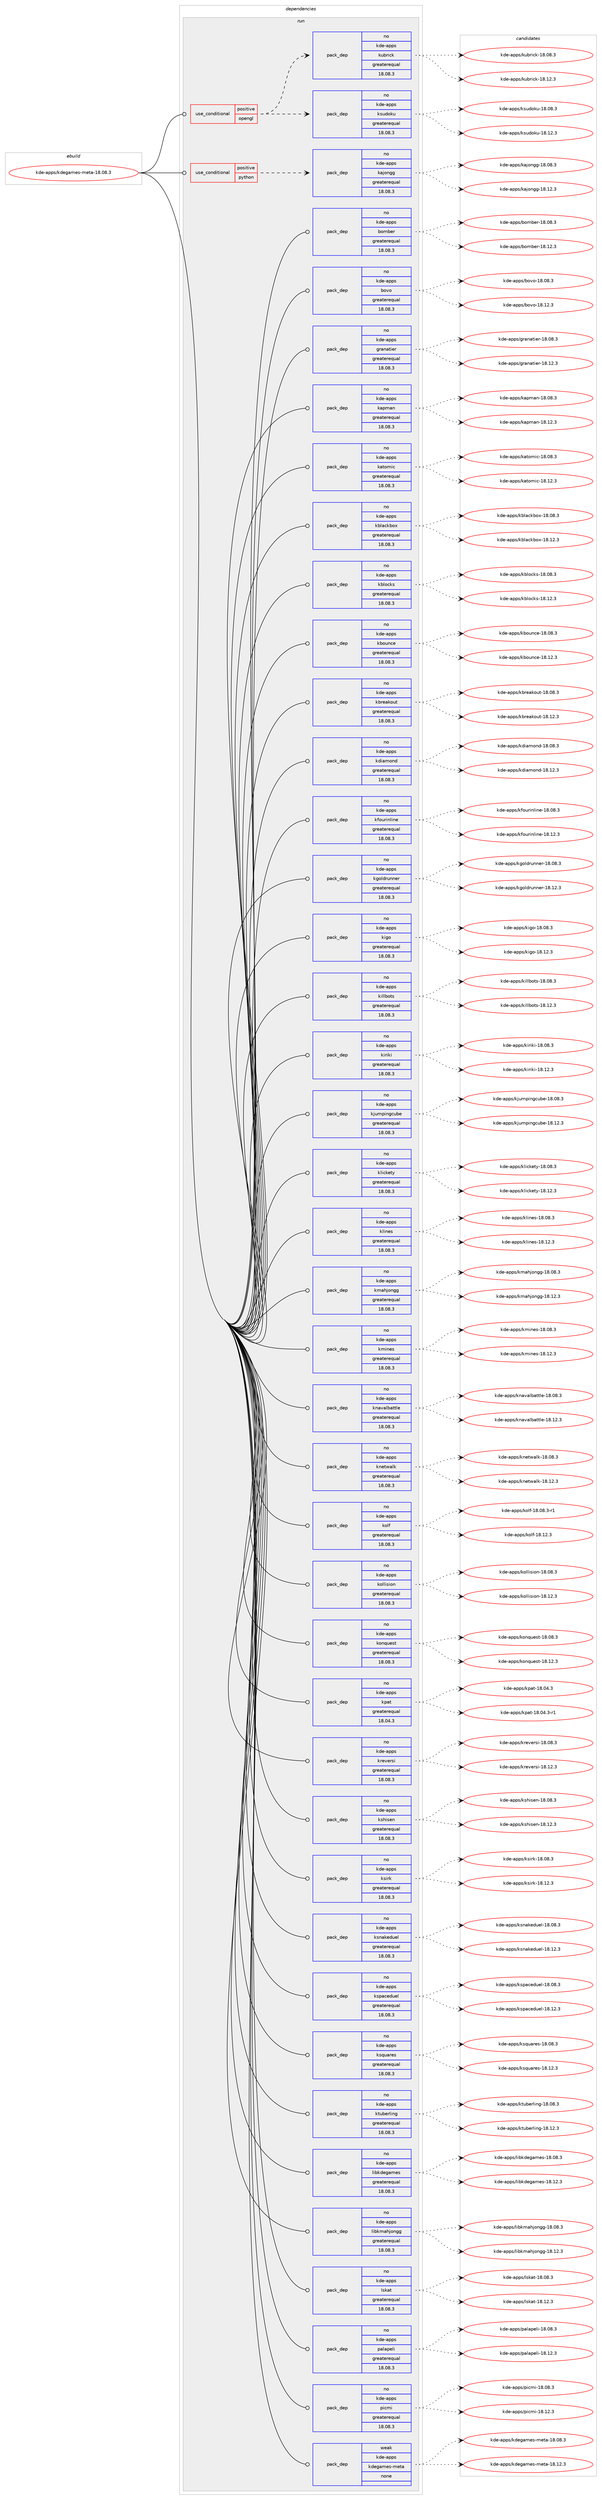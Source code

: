 digraph prolog {

# *************
# Graph options
# *************

newrank=true;
concentrate=true;
compound=true;
graph [rankdir=LR,fontname=Helvetica,fontsize=10,ranksep=1.5];#, ranksep=2.5, nodesep=0.2];
edge  [arrowhead=vee];
node  [fontname=Helvetica,fontsize=10];

# **********
# The ebuild
# **********

subgraph cluster_leftcol {
color=gray;
rank=same;
label=<<i>ebuild</i>>;
id [label="kde-apps/kdegames-meta-18.08.3", color=red, width=4, href="../kde-apps/kdegames-meta-18.08.3.svg"];
}

# ****************
# The dependencies
# ****************

subgraph cluster_midcol {
color=gray;
label=<<i>dependencies</i>>;
subgraph cluster_compile {
fillcolor="#eeeeee";
style=filled;
label=<<i>compile</i>>;
}
subgraph cluster_compileandrun {
fillcolor="#eeeeee";
style=filled;
label=<<i>compile and run</i>>;
}
subgraph cluster_run {
fillcolor="#eeeeee";
style=filled;
label=<<i>run</i>>;
subgraph cond428767 {
dependency1574716 [label=<<TABLE BORDER="0" CELLBORDER="1" CELLSPACING="0" CELLPADDING="4"><TR><TD ROWSPAN="3" CELLPADDING="10">use_conditional</TD></TR><TR><TD>positive</TD></TR><TR><TD>opengl</TD></TR></TABLE>>, shape=none, color=red];
subgraph pack1121512 {
dependency1574717 [label=<<TABLE BORDER="0" CELLBORDER="1" CELLSPACING="0" CELLPADDING="4" WIDTH="220"><TR><TD ROWSPAN="6" CELLPADDING="30">pack_dep</TD></TR><TR><TD WIDTH="110">no</TD></TR><TR><TD>kde-apps</TD></TR><TR><TD>ksudoku</TD></TR><TR><TD>greaterequal</TD></TR><TR><TD>18.08.3</TD></TR></TABLE>>, shape=none, color=blue];
}
dependency1574716:e -> dependency1574717:w [weight=20,style="dashed",arrowhead="vee"];
subgraph pack1121513 {
dependency1574718 [label=<<TABLE BORDER="0" CELLBORDER="1" CELLSPACING="0" CELLPADDING="4" WIDTH="220"><TR><TD ROWSPAN="6" CELLPADDING="30">pack_dep</TD></TR><TR><TD WIDTH="110">no</TD></TR><TR><TD>kde-apps</TD></TR><TR><TD>kubrick</TD></TR><TR><TD>greaterequal</TD></TR><TR><TD>18.08.3</TD></TR></TABLE>>, shape=none, color=blue];
}
dependency1574716:e -> dependency1574718:w [weight=20,style="dashed",arrowhead="vee"];
}
id:e -> dependency1574716:w [weight=20,style="solid",arrowhead="odot"];
subgraph cond428768 {
dependency1574719 [label=<<TABLE BORDER="0" CELLBORDER="1" CELLSPACING="0" CELLPADDING="4"><TR><TD ROWSPAN="3" CELLPADDING="10">use_conditional</TD></TR><TR><TD>positive</TD></TR><TR><TD>python</TD></TR></TABLE>>, shape=none, color=red];
subgraph pack1121514 {
dependency1574720 [label=<<TABLE BORDER="0" CELLBORDER="1" CELLSPACING="0" CELLPADDING="4" WIDTH="220"><TR><TD ROWSPAN="6" CELLPADDING="30">pack_dep</TD></TR><TR><TD WIDTH="110">no</TD></TR><TR><TD>kde-apps</TD></TR><TR><TD>kajongg</TD></TR><TR><TD>greaterequal</TD></TR><TR><TD>18.08.3</TD></TR></TABLE>>, shape=none, color=blue];
}
dependency1574719:e -> dependency1574720:w [weight=20,style="dashed",arrowhead="vee"];
}
id:e -> dependency1574719:w [weight=20,style="solid",arrowhead="odot"];
subgraph pack1121515 {
dependency1574721 [label=<<TABLE BORDER="0" CELLBORDER="1" CELLSPACING="0" CELLPADDING="4" WIDTH="220"><TR><TD ROWSPAN="6" CELLPADDING="30">pack_dep</TD></TR><TR><TD WIDTH="110">no</TD></TR><TR><TD>kde-apps</TD></TR><TR><TD>bomber</TD></TR><TR><TD>greaterequal</TD></TR><TR><TD>18.08.3</TD></TR></TABLE>>, shape=none, color=blue];
}
id:e -> dependency1574721:w [weight=20,style="solid",arrowhead="odot"];
subgraph pack1121516 {
dependency1574722 [label=<<TABLE BORDER="0" CELLBORDER="1" CELLSPACING="0" CELLPADDING="4" WIDTH="220"><TR><TD ROWSPAN="6" CELLPADDING="30">pack_dep</TD></TR><TR><TD WIDTH="110">no</TD></TR><TR><TD>kde-apps</TD></TR><TR><TD>bovo</TD></TR><TR><TD>greaterequal</TD></TR><TR><TD>18.08.3</TD></TR></TABLE>>, shape=none, color=blue];
}
id:e -> dependency1574722:w [weight=20,style="solid",arrowhead="odot"];
subgraph pack1121517 {
dependency1574723 [label=<<TABLE BORDER="0" CELLBORDER="1" CELLSPACING="0" CELLPADDING="4" WIDTH="220"><TR><TD ROWSPAN="6" CELLPADDING="30">pack_dep</TD></TR><TR><TD WIDTH="110">no</TD></TR><TR><TD>kde-apps</TD></TR><TR><TD>granatier</TD></TR><TR><TD>greaterequal</TD></TR><TR><TD>18.08.3</TD></TR></TABLE>>, shape=none, color=blue];
}
id:e -> dependency1574723:w [weight=20,style="solid",arrowhead="odot"];
subgraph pack1121518 {
dependency1574724 [label=<<TABLE BORDER="0" CELLBORDER="1" CELLSPACING="0" CELLPADDING="4" WIDTH="220"><TR><TD ROWSPAN="6" CELLPADDING="30">pack_dep</TD></TR><TR><TD WIDTH="110">no</TD></TR><TR><TD>kde-apps</TD></TR><TR><TD>kapman</TD></TR><TR><TD>greaterequal</TD></TR><TR><TD>18.08.3</TD></TR></TABLE>>, shape=none, color=blue];
}
id:e -> dependency1574724:w [weight=20,style="solid",arrowhead="odot"];
subgraph pack1121519 {
dependency1574725 [label=<<TABLE BORDER="0" CELLBORDER="1" CELLSPACING="0" CELLPADDING="4" WIDTH="220"><TR><TD ROWSPAN="6" CELLPADDING="30">pack_dep</TD></TR><TR><TD WIDTH="110">no</TD></TR><TR><TD>kde-apps</TD></TR><TR><TD>katomic</TD></TR><TR><TD>greaterequal</TD></TR><TR><TD>18.08.3</TD></TR></TABLE>>, shape=none, color=blue];
}
id:e -> dependency1574725:w [weight=20,style="solid",arrowhead="odot"];
subgraph pack1121520 {
dependency1574726 [label=<<TABLE BORDER="0" CELLBORDER="1" CELLSPACING="0" CELLPADDING="4" WIDTH="220"><TR><TD ROWSPAN="6" CELLPADDING="30">pack_dep</TD></TR><TR><TD WIDTH="110">no</TD></TR><TR><TD>kde-apps</TD></TR><TR><TD>kblackbox</TD></TR><TR><TD>greaterequal</TD></TR><TR><TD>18.08.3</TD></TR></TABLE>>, shape=none, color=blue];
}
id:e -> dependency1574726:w [weight=20,style="solid",arrowhead="odot"];
subgraph pack1121521 {
dependency1574727 [label=<<TABLE BORDER="0" CELLBORDER="1" CELLSPACING="0" CELLPADDING="4" WIDTH="220"><TR><TD ROWSPAN="6" CELLPADDING="30">pack_dep</TD></TR><TR><TD WIDTH="110">no</TD></TR><TR><TD>kde-apps</TD></TR><TR><TD>kblocks</TD></TR><TR><TD>greaterequal</TD></TR><TR><TD>18.08.3</TD></TR></TABLE>>, shape=none, color=blue];
}
id:e -> dependency1574727:w [weight=20,style="solid",arrowhead="odot"];
subgraph pack1121522 {
dependency1574728 [label=<<TABLE BORDER="0" CELLBORDER="1" CELLSPACING="0" CELLPADDING="4" WIDTH="220"><TR><TD ROWSPAN="6" CELLPADDING="30">pack_dep</TD></TR><TR><TD WIDTH="110">no</TD></TR><TR><TD>kde-apps</TD></TR><TR><TD>kbounce</TD></TR><TR><TD>greaterequal</TD></TR><TR><TD>18.08.3</TD></TR></TABLE>>, shape=none, color=blue];
}
id:e -> dependency1574728:w [weight=20,style="solid",arrowhead="odot"];
subgraph pack1121523 {
dependency1574729 [label=<<TABLE BORDER="0" CELLBORDER="1" CELLSPACING="0" CELLPADDING="4" WIDTH="220"><TR><TD ROWSPAN="6" CELLPADDING="30">pack_dep</TD></TR><TR><TD WIDTH="110">no</TD></TR><TR><TD>kde-apps</TD></TR><TR><TD>kbreakout</TD></TR><TR><TD>greaterequal</TD></TR><TR><TD>18.08.3</TD></TR></TABLE>>, shape=none, color=blue];
}
id:e -> dependency1574729:w [weight=20,style="solid",arrowhead="odot"];
subgraph pack1121524 {
dependency1574730 [label=<<TABLE BORDER="0" CELLBORDER="1" CELLSPACING="0" CELLPADDING="4" WIDTH="220"><TR><TD ROWSPAN="6" CELLPADDING="30">pack_dep</TD></TR><TR><TD WIDTH="110">no</TD></TR><TR><TD>kde-apps</TD></TR><TR><TD>kdiamond</TD></TR><TR><TD>greaterequal</TD></TR><TR><TD>18.08.3</TD></TR></TABLE>>, shape=none, color=blue];
}
id:e -> dependency1574730:w [weight=20,style="solid",arrowhead="odot"];
subgraph pack1121525 {
dependency1574731 [label=<<TABLE BORDER="0" CELLBORDER="1" CELLSPACING="0" CELLPADDING="4" WIDTH="220"><TR><TD ROWSPAN="6" CELLPADDING="30">pack_dep</TD></TR><TR><TD WIDTH="110">no</TD></TR><TR><TD>kde-apps</TD></TR><TR><TD>kfourinline</TD></TR><TR><TD>greaterequal</TD></TR><TR><TD>18.08.3</TD></TR></TABLE>>, shape=none, color=blue];
}
id:e -> dependency1574731:w [weight=20,style="solid",arrowhead="odot"];
subgraph pack1121526 {
dependency1574732 [label=<<TABLE BORDER="0" CELLBORDER="1" CELLSPACING="0" CELLPADDING="4" WIDTH="220"><TR><TD ROWSPAN="6" CELLPADDING="30">pack_dep</TD></TR><TR><TD WIDTH="110">no</TD></TR><TR><TD>kde-apps</TD></TR><TR><TD>kgoldrunner</TD></TR><TR><TD>greaterequal</TD></TR><TR><TD>18.08.3</TD></TR></TABLE>>, shape=none, color=blue];
}
id:e -> dependency1574732:w [weight=20,style="solid",arrowhead="odot"];
subgraph pack1121527 {
dependency1574733 [label=<<TABLE BORDER="0" CELLBORDER="1" CELLSPACING="0" CELLPADDING="4" WIDTH="220"><TR><TD ROWSPAN="6" CELLPADDING="30">pack_dep</TD></TR><TR><TD WIDTH="110">no</TD></TR><TR><TD>kde-apps</TD></TR><TR><TD>kigo</TD></TR><TR><TD>greaterequal</TD></TR><TR><TD>18.08.3</TD></TR></TABLE>>, shape=none, color=blue];
}
id:e -> dependency1574733:w [weight=20,style="solid",arrowhead="odot"];
subgraph pack1121528 {
dependency1574734 [label=<<TABLE BORDER="0" CELLBORDER="1" CELLSPACING="0" CELLPADDING="4" WIDTH="220"><TR><TD ROWSPAN="6" CELLPADDING="30">pack_dep</TD></TR><TR><TD WIDTH="110">no</TD></TR><TR><TD>kde-apps</TD></TR><TR><TD>killbots</TD></TR><TR><TD>greaterequal</TD></TR><TR><TD>18.08.3</TD></TR></TABLE>>, shape=none, color=blue];
}
id:e -> dependency1574734:w [weight=20,style="solid",arrowhead="odot"];
subgraph pack1121529 {
dependency1574735 [label=<<TABLE BORDER="0" CELLBORDER="1" CELLSPACING="0" CELLPADDING="4" WIDTH="220"><TR><TD ROWSPAN="6" CELLPADDING="30">pack_dep</TD></TR><TR><TD WIDTH="110">no</TD></TR><TR><TD>kde-apps</TD></TR><TR><TD>kiriki</TD></TR><TR><TD>greaterequal</TD></TR><TR><TD>18.08.3</TD></TR></TABLE>>, shape=none, color=blue];
}
id:e -> dependency1574735:w [weight=20,style="solid",arrowhead="odot"];
subgraph pack1121530 {
dependency1574736 [label=<<TABLE BORDER="0" CELLBORDER="1" CELLSPACING="0" CELLPADDING="4" WIDTH="220"><TR><TD ROWSPAN="6" CELLPADDING="30">pack_dep</TD></TR><TR><TD WIDTH="110">no</TD></TR><TR><TD>kde-apps</TD></TR><TR><TD>kjumpingcube</TD></TR><TR><TD>greaterequal</TD></TR><TR><TD>18.08.3</TD></TR></TABLE>>, shape=none, color=blue];
}
id:e -> dependency1574736:w [weight=20,style="solid",arrowhead="odot"];
subgraph pack1121531 {
dependency1574737 [label=<<TABLE BORDER="0" CELLBORDER="1" CELLSPACING="0" CELLPADDING="4" WIDTH="220"><TR><TD ROWSPAN="6" CELLPADDING="30">pack_dep</TD></TR><TR><TD WIDTH="110">no</TD></TR><TR><TD>kde-apps</TD></TR><TR><TD>klickety</TD></TR><TR><TD>greaterequal</TD></TR><TR><TD>18.08.3</TD></TR></TABLE>>, shape=none, color=blue];
}
id:e -> dependency1574737:w [weight=20,style="solid",arrowhead="odot"];
subgraph pack1121532 {
dependency1574738 [label=<<TABLE BORDER="0" CELLBORDER="1" CELLSPACING="0" CELLPADDING="4" WIDTH="220"><TR><TD ROWSPAN="6" CELLPADDING="30">pack_dep</TD></TR><TR><TD WIDTH="110">no</TD></TR><TR><TD>kde-apps</TD></TR><TR><TD>klines</TD></TR><TR><TD>greaterequal</TD></TR><TR><TD>18.08.3</TD></TR></TABLE>>, shape=none, color=blue];
}
id:e -> dependency1574738:w [weight=20,style="solid",arrowhead="odot"];
subgraph pack1121533 {
dependency1574739 [label=<<TABLE BORDER="0" CELLBORDER="1" CELLSPACING="0" CELLPADDING="4" WIDTH="220"><TR><TD ROWSPAN="6" CELLPADDING="30">pack_dep</TD></TR><TR><TD WIDTH="110">no</TD></TR><TR><TD>kde-apps</TD></TR><TR><TD>kmahjongg</TD></TR><TR><TD>greaterequal</TD></TR><TR><TD>18.08.3</TD></TR></TABLE>>, shape=none, color=blue];
}
id:e -> dependency1574739:w [weight=20,style="solid",arrowhead="odot"];
subgraph pack1121534 {
dependency1574740 [label=<<TABLE BORDER="0" CELLBORDER="1" CELLSPACING="0" CELLPADDING="4" WIDTH="220"><TR><TD ROWSPAN="6" CELLPADDING="30">pack_dep</TD></TR><TR><TD WIDTH="110">no</TD></TR><TR><TD>kde-apps</TD></TR><TR><TD>kmines</TD></TR><TR><TD>greaterequal</TD></TR><TR><TD>18.08.3</TD></TR></TABLE>>, shape=none, color=blue];
}
id:e -> dependency1574740:w [weight=20,style="solid",arrowhead="odot"];
subgraph pack1121535 {
dependency1574741 [label=<<TABLE BORDER="0" CELLBORDER="1" CELLSPACING="0" CELLPADDING="4" WIDTH="220"><TR><TD ROWSPAN="6" CELLPADDING="30">pack_dep</TD></TR><TR><TD WIDTH="110">no</TD></TR><TR><TD>kde-apps</TD></TR><TR><TD>knavalbattle</TD></TR><TR><TD>greaterequal</TD></TR><TR><TD>18.08.3</TD></TR></TABLE>>, shape=none, color=blue];
}
id:e -> dependency1574741:w [weight=20,style="solid",arrowhead="odot"];
subgraph pack1121536 {
dependency1574742 [label=<<TABLE BORDER="0" CELLBORDER="1" CELLSPACING="0" CELLPADDING="4" WIDTH="220"><TR><TD ROWSPAN="6" CELLPADDING="30">pack_dep</TD></TR><TR><TD WIDTH="110">no</TD></TR><TR><TD>kde-apps</TD></TR><TR><TD>knetwalk</TD></TR><TR><TD>greaterequal</TD></TR><TR><TD>18.08.3</TD></TR></TABLE>>, shape=none, color=blue];
}
id:e -> dependency1574742:w [weight=20,style="solid",arrowhead="odot"];
subgraph pack1121537 {
dependency1574743 [label=<<TABLE BORDER="0" CELLBORDER="1" CELLSPACING="0" CELLPADDING="4" WIDTH="220"><TR><TD ROWSPAN="6" CELLPADDING="30">pack_dep</TD></TR><TR><TD WIDTH="110">no</TD></TR><TR><TD>kde-apps</TD></TR><TR><TD>kolf</TD></TR><TR><TD>greaterequal</TD></TR><TR><TD>18.08.3</TD></TR></TABLE>>, shape=none, color=blue];
}
id:e -> dependency1574743:w [weight=20,style="solid",arrowhead="odot"];
subgraph pack1121538 {
dependency1574744 [label=<<TABLE BORDER="0" CELLBORDER="1" CELLSPACING="0" CELLPADDING="4" WIDTH="220"><TR><TD ROWSPAN="6" CELLPADDING="30">pack_dep</TD></TR><TR><TD WIDTH="110">no</TD></TR><TR><TD>kde-apps</TD></TR><TR><TD>kollision</TD></TR><TR><TD>greaterequal</TD></TR><TR><TD>18.08.3</TD></TR></TABLE>>, shape=none, color=blue];
}
id:e -> dependency1574744:w [weight=20,style="solid",arrowhead="odot"];
subgraph pack1121539 {
dependency1574745 [label=<<TABLE BORDER="0" CELLBORDER="1" CELLSPACING="0" CELLPADDING="4" WIDTH="220"><TR><TD ROWSPAN="6" CELLPADDING="30">pack_dep</TD></TR><TR><TD WIDTH="110">no</TD></TR><TR><TD>kde-apps</TD></TR><TR><TD>konquest</TD></TR><TR><TD>greaterequal</TD></TR><TR><TD>18.08.3</TD></TR></TABLE>>, shape=none, color=blue];
}
id:e -> dependency1574745:w [weight=20,style="solid",arrowhead="odot"];
subgraph pack1121540 {
dependency1574746 [label=<<TABLE BORDER="0" CELLBORDER="1" CELLSPACING="0" CELLPADDING="4" WIDTH="220"><TR><TD ROWSPAN="6" CELLPADDING="30">pack_dep</TD></TR><TR><TD WIDTH="110">no</TD></TR><TR><TD>kde-apps</TD></TR><TR><TD>kpat</TD></TR><TR><TD>greaterequal</TD></TR><TR><TD>18.04.3</TD></TR></TABLE>>, shape=none, color=blue];
}
id:e -> dependency1574746:w [weight=20,style="solid",arrowhead="odot"];
subgraph pack1121541 {
dependency1574747 [label=<<TABLE BORDER="0" CELLBORDER="1" CELLSPACING="0" CELLPADDING="4" WIDTH="220"><TR><TD ROWSPAN="6" CELLPADDING="30">pack_dep</TD></TR><TR><TD WIDTH="110">no</TD></TR><TR><TD>kde-apps</TD></TR><TR><TD>kreversi</TD></TR><TR><TD>greaterequal</TD></TR><TR><TD>18.08.3</TD></TR></TABLE>>, shape=none, color=blue];
}
id:e -> dependency1574747:w [weight=20,style="solid",arrowhead="odot"];
subgraph pack1121542 {
dependency1574748 [label=<<TABLE BORDER="0" CELLBORDER="1" CELLSPACING="0" CELLPADDING="4" WIDTH="220"><TR><TD ROWSPAN="6" CELLPADDING="30">pack_dep</TD></TR><TR><TD WIDTH="110">no</TD></TR><TR><TD>kde-apps</TD></TR><TR><TD>kshisen</TD></TR><TR><TD>greaterequal</TD></TR><TR><TD>18.08.3</TD></TR></TABLE>>, shape=none, color=blue];
}
id:e -> dependency1574748:w [weight=20,style="solid",arrowhead="odot"];
subgraph pack1121543 {
dependency1574749 [label=<<TABLE BORDER="0" CELLBORDER="1" CELLSPACING="0" CELLPADDING="4" WIDTH="220"><TR><TD ROWSPAN="6" CELLPADDING="30">pack_dep</TD></TR><TR><TD WIDTH="110">no</TD></TR><TR><TD>kde-apps</TD></TR><TR><TD>ksirk</TD></TR><TR><TD>greaterequal</TD></TR><TR><TD>18.08.3</TD></TR></TABLE>>, shape=none, color=blue];
}
id:e -> dependency1574749:w [weight=20,style="solid",arrowhead="odot"];
subgraph pack1121544 {
dependency1574750 [label=<<TABLE BORDER="0" CELLBORDER="1" CELLSPACING="0" CELLPADDING="4" WIDTH="220"><TR><TD ROWSPAN="6" CELLPADDING="30">pack_dep</TD></TR><TR><TD WIDTH="110">no</TD></TR><TR><TD>kde-apps</TD></TR><TR><TD>ksnakeduel</TD></TR><TR><TD>greaterequal</TD></TR><TR><TD>18.08.3</TD></TR></TABLE>>, shape=none, color=blue];
}
id:e -> dependency1574750:w [weight=20,style="solid",arrowhead="odot"];
subgraph pack1121545 {
dependency1574751 [label=<<TABLE BORDER="0" CELLBORDER="1" CELLSPACING="0" CELLPADDING="4" WIDTH="220"><TR><TD ROWSPAN="6" CELLPADDING="30">pack_dep</TD></TR><TR><TD WIDTH="110">no</TD></TR><TR><TD>kde-apps</TD></TR><TR><TD>kspaceduel</TD></TR><TR><TD>greaterequal</TD></TR><TR><TD>18.08.3</TD></TR></TABLE>>, shape=none, color=blue];
}
id:e -> dependency1574751:w [weight=20,style="solid",arrowhead="odot"];
subgraph pack1121546 {
dependency1574752 [label=<<TABLE BORDER="0" CELLBORDER="1" CELLSPACING="0" CELLPADDING="4" WIDTH="220"><TR><TD ROWSPAN="6" CELLPADDING="30">pack_dep</TD></TR><TR><TD WIDTH="110">no</TD></TR><TR><TD>kde-apps</TD></TR><TR><TD>ksquares</TD></TR><TR><TD>greaterequal</TD></TR><TR><TD>18.08.3</TD></TR></TABLE>>, shape=none, color=blue];
}
id:e -> dependency1574752:w [weight=20,style="solid",arrowhead="odot"];
subgraph pack1121547 {
dependency1574753 [label=<<TABLE BORDER="0" CELLBORDER="1" CELLSPACING="0" CELLPADDING="4" WIDTH="220"><TR><TD ROWSPAN="6" CELLPADDING="30">pack_dep</TD></TR><TR><TD WIDTH="110">no</TD></TR><TR><TD>kde-apps</TD></TR><TR><TD>ktuberling</TD></TR><TR><TD>greaterequal</TD></TR><TR><TD>18.08.3</TD></TR></TABLE>>, shape=none, color=blue];
}
id:e -> dependency1574753:w [weight=20,style="solid",arrowhead="odot"];
subgraph pack1121548 {
dependency1574754 [label=<<TABLE BORDER="0" CELLBORDER="1" CELLSPACING="0" CELLPADDING="4" WIDTH="220"><TR><TD ROWSPAN="6" CELLPADDING="30">pack_dep</TD></TR><TR><TD WIDTH="110">no</TD></TR><TR><TD>kde-apps</TD></TR><TR><TD>libkdegames</TD></TR><TR><TD>greaterequal</TD></TR><TR><TD>18.08.3</TD></TR></TABLE>>, shape=none, color=blue];
}
id:e -> dependency1574754:w [weight=20,style="solid",arrowhead="odot"];
subgraph pack1121549 {
dependency1574755 [label=<<TABLE BORDER="0" CELLBORDER="1" CELLSPACING="0" CELLPADDING="4" WIDTH="220"><TR><TD ROWSPAN="6" CELLPADDING="30">pack_dep</TD></TR><TR><TD WIDTH="110">no</TD></TR><TR><TD>kde-apps</TD></TR><TR><TD>libkmahjongg</TD></TR><TR><TD>greaterequal</TD></TR><TR><TD>18.08.3</TD></TR></TABLE>>, shape=none, color=blue];
}
id:e -> dependency1574755:w [weight=20,style="solid",arrowhead="odot"];
subgraph pack1121550 {
dependency1574756 [label=<<TABLE BORDER="0" CELLBORDER="1" CELLSPACING="0" CELLPADDING="4" WIDTH="220"><TR><TD ROWSPAN="6" CELLPADDING="30">pack_dep</TD></TR><TR><TD WIDTH="110">no</TD></TR><TR><TD>kde-apps</TD></TR><TR><TD>lskat</TD></TR><TR><TD>greaterequal</TD></TR><TR><TD>18.08.3</TD></TR></TABLE>>, shape=none, color=blue];
}
id:e -> dependency1574756:w [weight=20,style="solid",arrowhead="odot"];
subgraph pack1121551 {
dependency1574757 [label=<<TABLE BORDER="0" CELLBORDER="1" CELLSPACING="0" CELLPADDING="4" WIDTH="220"><TR><TD ROWSPAN="6" CELLPADDING="30">pack_dep</TD></TR><TR><TD WIDTH="110">no</TD></TR><TR><TD>kde-apps</TD></TR><TR><TD>palapeli</TD></TR><TR><TD>greaterequal</TD></TR><TR><TD>18.08.3</TD></TR></TABLE>>, shape=none, color=blue];
}
id:e -> dependency1574757:w [weight=20,style="solid",arrowhead="odot"];
subgraph pack1121552 {
dependency1574758 [label=<<TABLE BORDER="0" CELLBORDER="1" CELLSPACING="0" CELLPADDING="4" WIDTH="220"><TR><TD ROWSPAN="6" CELLPADDING="30">pack_dep</TD></TR><TR><TD WIDTH="110">no</TD></TR><TR><TD>kde-apps</TD></TR><TR><TD>picmi</TD></TR><TR><TD>greaterequal</TD></TR><TR><TD>18.08.3</TD></TR></TABLE>>, shape=none, color=blue];
}
id:e -> dependency1574758:w [weight=20,style="solid",arrowhead="odot"];
subgraph pack1121553 {
dependency1574759 [label=<<TABLE BORDER="0" CELLBORDER="1" CELLSPACING="0" CELLPADDING="4" WIDTH="220"><TR><TD ROWSPAN="6" CELLPADDING="30">pack_dep</TD></TR><TR><TD WIDTH="110">weak</TD></TR><TR><TD>kde-apps</TD></TR><TR><TD>kdegames-meta</TD></TR><TR><TD>none</TD></TR><TR><TD></TD></TR></TABLE>>, shape=none, color=blue];
}
id:e -> dependency1574759:w [weight=20,style="solid",arrowhead="odot"];
}
}

# **************
# The candidates
# **************

subgraph cluster_choices {
rank=same;
color=gray;
label=<<i>candidates</i>>;

subgraph choice1121512 {
color=black;
nodesep=1;
choice1071001014597112112115471071151171001111071174549564648564651 [label="kde-apps/ksudoku-18.08.3", color=red, width=4,href="../kde-apps/ksudoku-18.08.3.svg"];
choice1071001014597112112115471071151171001111071174549564649504651 [label="kde-apps/ksudoku-18.12.3", color=red, width=4,href="../kde-apps/ksudoku-18.12.3.svg"];
dependency1574717:e -> choice1071001014597112112115471071151171001111071174549564648564651:w [style=dotted,weight="100"];
dependency1574717:e -> choice1071001014597112112115471071151171001111071174549564649504651:w [style=dotted,weight="100"];
}
subgraph choice1121513 {
color=black;
nodesep=1;
choice10710010145971121121154710711798114105991074549564648564651 [label="kde-apps/kubrick-18.08.3", color=red, width=4,href="../kde-apps/kubrick-18.08.3.svg"];
choice10710010145971121121154710711798114105991074549564649504651 [label="kde-apps/kubrick-18.12.3", color=red, width=4,href="../kde-apps/kubrick-18.12.3.svg"];
dependency1574718:e -> choice10710010145971121121154710711798114105991074549564648564651:w [style=dotted,weight="100"];
dependency1574718:e -> choice10710010145971121121154710711798114105991074549564649504651:w [style=dotted,weight="100"];
}
subgraph choice1121514 {
color=black;
nodesep=1;
choice107100101459711211211547107971061111101031034549564648564651 [label="kde-apps/kajongg-18.08.3", color=red, width=4,href="../kde-apps/kajongg-18.08.3.svg"];
choice107100101459711211211547107971061111101031034549564649504651 [label="kde-apps/kajongg-18.12.3", color=red, width=4,href="../kde-apps/kajongg-18.12.3.svg"];
dependency1574720:e -> choice107100101459711211211547107971061111101031034549564648564651:w [style=dotted,weight="100"];
dependency1574720:e -> choice107100101459711211211547107971061111101031034549564649504651:w [style=dotted,weight="100"];
}
subgraph choice1121515 {
color=black;
nodesep=1;
choice10710010145971121121154798111109981011144549564648564651 [label="kde-apps/bomber-18.08.3", color=red, width=4,href="../kde-apps/bomber-18.08.3.svg"];
choice10710010145971121121154798111109981011144549564649504651 [label="kde-apps/bomber-18.12.3", color=red, width=4,href="../kde-apps/bomber-18.12.3.svg"];
dependency1574721:e -> choice10710010145971121121154798111109981011144549564648564651:w [style=dotted,weight="100"];
dependency1574721:e -> choice10710010145971121121154798111109981011144549564649504651:w [style=dotted,weight="100"];
}
subgraph choice1121516 {
color=black;
nodesep=1;
choice107100101459711211211547981111181114549564648564651 [label="kde-apps/bovo-18.08.3", color=red, width=4,href="../kde-apps/bovo-18.08.3.svg"];
choice107100101459711211211547981111181114549564649504651 [label="kde-apps/bovo-18.12.3", color=red, width=4,href="../kde-apps/bovo-18.12.3.svg"];
dependency1574722:e -> choice107100101459711211211547981111181114549564648564651:w [style=dotted,weight="100"];
dependency1574722:e -> choice107100101459711211211547981111181114549564649504651:w [style=dotted,weight="100"];
}
subgraph choice1121517 {
color=black;
nodesep=1;
choice10710010145971121121154710311497110971161051011144549564648564651 [label="kde-apps/granatier-18.08.3", color=red, width=4,href="../kde-apps/granatier-18.08.3.svg"];
choice10710010145971121121154710311497110971161051011144549564649504651 [label="kde-apps/granatier-18.12.3", color=red, width=4,href="../kde-apps/granatier-18.12.3.svg"];
dependency1574723:e -> choice10710010145971121121154710311497110971161051011144549564648564651:w [style=dotted,weight="100"];
dependency1574723:e -> choice10710010145971121121154710311497110971161051011144549564649504651:w [style=dotted,weight="100"];
}
subgraph choice1121518 {
color=black;
nodesep=1;
choice10710010145971121121154710797112109971104549564648564651 [label="kde-apps/kapman-18.08.3", color=red, width=4,href="../kde-apps/kapman-18.08.3.svg"];
choice10710010145971121121154710797112109971104549564649504651 [label="kde-apps/kapman-18.12.3", color=red, width=4,href="../kde-apps/kapman-18.12.3.svg"];
dependency1574724:e -> choice10710010145971121121154710797112109971104549564648564651:w [style=dotted,weight="100"];
dependency1574724:e -> choice10710010145971121121154710797112109971104549564649504651:w [style=dotted,weight="100"];
}
subgraph choice1121519 {
color=black;
nodesep=1;
choice10710010145971121121154710797116111109105994549564648564651 [label="kde-apps/katomic-18.08.3", color=red, width=4,href="../kde-apps/katomic-18.08.3.svg"];
choice10710010145971121121154710797116111109105994549564649504651 [label="kde-apps/katomic-18.12.3", color=red, width=4,href="../kde-apps/katomic-18.12.3.svg"];
dependency1574725:e -> choice10710010145971121121154710797116111109105994549564648564651:w [style=dotted,weight="100"];
dependency1574725:e -> choice10710010145971121121154710797116111109105994549564649504651:w [style=dotted,weight="100"];
}
subgraph choice1121520 {
color=black;
nodesep=1;
choice107100101459711211211547107981089799107981111204549564648564651 [label="kde-apps/kblackbox-18.08.3", color=red, width=4,href="../kde-apps/kblackbox-18.08.3.svg"];
choice107100101459711211211547107981089799107981111204549564649504651 [label="kde-apps/kblackbox-18.12.3", color=red, width=4,href="../kde-apps/kblackbox-18.12.3.svg"];
dependency1574726:e -> choice107100101459711211211547107981089799107981111204549564648564651:w [style=dotted,weight="100"];
dependency1574726:e -> choice107100101459711211211547107981089799107981111204549564649504651:w [style=dotted,weight="100"];
}
subgraph choice1121521 {
color=black;
nodesep=1;
choice10710010145971121121154710798108111991071154549564648564651 [label="kde-apps/kblocks-18.08.3", color=red, width=4,href="../kde-apps/kblocks-18.08.3.svg"];
choice10710010145971121121154710798108111991071154549564649504651 [label="kde-apps/kblocks-18.12.3", color=red, width=4,href="../kde-apps/kblocks-18.12.3.svg"];
dependency1574727:e -> choice10710010145971121121154710798108111991071154549564648564651:w [style=dotted,weight="100"];
dependency1574727:e -> choice10710010145971121121154710798108111991071154549564649504651:w [style=dotted,weight="100"];
}
subgraph choice1121522 {
color=black;
nodesep=1;
choice10710010145971121121154710798111117110991014549564648564651 [label="kde-apps/kbounce-18.08.3", color=red, width=4,href="../kde-apps/kbounce-18.08.3.svg"];
choice10710010145971121121154710798111117110991014549564649504651 [label="kde-apps/kbounce-18.12.3", color=red, width=4,href="../kde-apps/kbounce-18.12.3.svg"];
dependency1574728:e -> choice10710010145971121121154710798111117110991014549564648564651:w [style=dotted,weight="100"];
dependency1574728:e -> choice10710010145971121121154710798111117110991014549564649504651:w [style=dotted,weight="100"];
}
subgraph choice1121523 {
color=black;
nodesep=1;
choice10710010145971121121154710798114101971071111171164549564648564651 [label="kde-apps/kbreakout-18.08.3", color=red, width=4,href="../kde-apps/kbreakout-18.08.3.svg"];
choice10710010145971121121154710798114101971071111171164549564649504651 [label="kde-apps/kbreakout-18.12.3", color=red, width=4,href="../kde-apps/kbreakout-18.12.3.svg"];
dependency1574729:e -> choice10710010145971121121154710798114101971071111171164549564648564651:w [style=dotted,weight="100"];
dependency1574729:e -> choice10710010145971121121154710798114101971071111171164549564649504651:w [style=dotted,weight="100"];
}
subgraph choice1121524 {
color=black;
nodesep=1;
choice107100101459711211211547107100105971091111101004549564648564651 [label="kde-apps/kdiamond-18.08.3", color=red, width=4,href="../kde-apps/kdiamond-18.08.3.svg"];
choice107100101459711211211547107100105971091111101004549564649504651 [label="kde-apps/kdiamond-18.12.3", color=red, width=4,href="../kde-apps/kdiamond-18.12.3.svg"];
dependency1574730:e -> choice107100101459711211211547107100105971091111101004549564648564651:w [style=dotted,weight="100"];
dependency1574730:e -> choice107100101459711211211547107100105971091111101004549564649504651:w [style=dotted,weight="100"];
}
subgraph choice1121525 {
color=black;
nodesep=1;
choice1071001014597112112115471071021111171141051101081051101014549564648564651 [label="kde-apps/kfourinline-18.08.3", color=red, width=4,href="../kde-apps/kfourinline-18.08.3.svg"];
choice1071001014597112112115471071021111171141051101081051101014549564649504651 [label="kde-apps/kfourinline-18.12.3", color=red, width=4,href="../kde-apps/kfourinline-18.12.3.svg"];
dependency1574731:e -> choice1071001014597112112115471071021111171141051101081051101014549564648564651:w [style=dotted,weight="100"];
dependency1574731:e -> choice1071001014597112112115471071021111171141051101081051101014549564649504651:w [style=dotted,weight="100"];
}
subgraph choice1121526 {
color=black;
nodesep=1;
choice1071001014597112112115471071031111081001141171101101011144549564648564651 [label="kde-apps/kgoldrunner-18.08.3", color=red, width=4,href="../kde-apps/kgoldrunner-18.08.3.svg"];
choice1071001014597112112115471071031111081001141171101101011144549564649504651 [label="kde-apps/kgoldrunner-18.12.3", color=red, width=4,href="../kde-apps/kgoldrunner-18.12.3.svg"];
dependency1574732:e -> choice1071001014597112112115471071031111081001141171101101011144549564648564651:w [style=dotted,weight="100"];
dependency1574732:e -> choice1071001014597112112115471071031111081001141171101101011144549564649504651:w [style=dotted,weight="100"];
}
subgraph choice1121527 {
color=black;
nodesep=1;
choice1071001014597112112115471071051031114549564648564651 [label="kde-apps/kigo-18.08.3", color=red, width=4,href="../kde-apps/kigo-18.08.3.svg"];
choice1071001014597112112115471071051031114549564649504651 [label="kde-apps/kigo-18.12.3", color=red, width=4,href="../kde-apps/kigo-18.12.3.svg"];
dependency1574733:e -> choice1071001014597112112115471071051031114549564648564651:w [style=dotted,weight="100"];
dependency1574733:e -> choice1071001014597112112115471071051031114549564649504651:w [style=dotted,weight="100"];
}
subgraph choice1121528 {
color=black;
nodesep=1;
choice107100101459711211211547107105108108981111161154549564648564651 [label="kde-apps/killbots-18.08.3", color=red, width=4,href="../kde-apps/killbots-18.08.3.svg"];
choice107100101459711211211547107105108108981111161154549564649504651 [label="kde-apps/killbots-18.12.3", color=red, width=4,href="../kde-apps/killbots-18.12.3.svg"];
dependency1574734:e -> choice107100101459711211211547107105108108981111161154549564648564651:w [style=dotted,weight="100"];
dependency1574734:e -> choice107100101459711211211547107105108108981111161154549564649504651:w [style=dotted,weight="100"];
}
subgraph choice1121529 {
color=black;
nodesep=1;
choice1071001014597112112115471071051141051071054549564648564651 [label="kde-apps/kiriki-18.08.3", color=red, width=4,href="../kde-apps/kiriki-18.08.3.svg"];
choice1071001014597112112115471071051141051071054549564649504651 [label="kde-apps/kiriki-18.12.3", color=red, width=4,href="../kde-apps/kiriki-18.12.3.svg"];
dependency1574735:e -> choice1071001014597112112115471071051141051071054549564648564651:w [style=dotted,weight="100"];
dependency1574735:e -> choice1071001014597112112115471071051141051071054549564649504651:w [style=dotted,weight="100"];
}
subgraph choice1121530 {
color=black;
nodesep=1;
choice10710010145971121121154710710611710911210511010399117981014549564648564651 [label="kde-apps/kjumpingcube-18.08.3", color=red, width=4,href="../kde-apps/kjumpingcube-18.08.3.svg"];
choice10710010145971121121154710710611710911210511010399117981014549564649504651 [label="kde-apps/kjumpingcube-18.12.3", color=red, width=4,href="../kde-apps/kjumpingcube-18.12.3.svg"];
dependency1574736:e -> choice10710010145971121121154710710611710911210511010399117981014549564648564651:w [style=dotted,weight="100"];
dependency1574736:e -> choice10710010145971121121154710710611710911210511010399117981014549564649504651:w [style=dotted,weight="100"];
}
subgraph choice1121531 {
color=black;
nodesep=1;
choice107100101459711211211547107108105991071011161214549564648564651 [label="kde-apps/klickety-18.08.3", color=red, width=4,href="../kde-apps/klickety-18.08.3.svg"];
choice107100101459711211211547107108105991071011161214549564649504651 [label="kde-apps/klickety-18.12.3", color=red, width=4,href="../kde-apps/klickety-18.12.3.svg"];
dependency1574737:e -> choice107100101459711211211547107108105991071011161214549564648564651:w [style=dotted,weight="100"];
dependency1574737:e -> choice107100101459711211211547107108105991071011161214549564649504651:w [style=dotted,weight="100"];
}
subgraph choice1121532 {
color=black;
nodesep=1;
choice1071001014597112112115471071081051101011154549564648564651 [label="kde-apps/klines-18.08.3", color=red, width=4,href="../kde-apps/klines-18.08.3.svg"];
choice1071001014597112112115471071081051101011154549564649504651 [label="kde-apps/klines-18.12.3", color=red, width=4,href="../kde-apps/klines-18.12.3.svg"];
dependency1574738:e -> choice1071001014597112112115471071081051101011154549564648564651:w [style=dotted,weight="100"];
dependency1574738:e -> choice1071001014597112112115471071081051101011154549564649504651:w [style=dotted,weight="100"];
}
subgraph choice1121533 {
color=black;
nodesep=1;
choice107100101459711211211547107109971041061111101031034549564648564651 [label="kde-apps/kmahjongg-18.08.3", color=red, width=4,href="../kde-apps/kmahjongg-18.08.3.svg"];
choice107100101459711211211547107109971041061111101031034549564649504651 [label="kde-apps/kmahjongg-18.12.3", color=red, width=4,href="../kde-apps/kmahjongg-18.12.3.svg"];
dependency1574739:e -> choice107100101459711211211547107109971041061111101031034549564648564651:w [style=dotted,weight="100"];
dependency1574739:e -> choice107100101459711211211547107109971041061111101031034549564649504651:w [style=dotted,weight="100"];
}
subgraph choice1121534 {
color=black;
nodesep=1;
choice1071001014597112112115471071091051101011154549564648564651 [label="kde-apps/kmines-18.08.3", color=red, width=4,href="../kde-apps/kmines-18.08.3.svg"];
choice1071001014597112112115471071091051101011154549564649504651 [label="kde-apps/kmines-18.12.3", color=red, width=4,href="../kde-apps/kmines-18.12.3.svg"];
dependency1574740:e -> choice1071001014597112112115471071091051101011154549564648564651:w [style=dotted,weight="100"];
dependency1574740:e -> choice1071001014597112112115471071091051101011154549564649504651:w [style=dotted,weight="100"];
}
subgraph choice1121535 {
color=black;
nodesep=1;
choice107100101459711211211547107110971189710898971161161081014549564648564651 [label="kde-apps/knavalbattle-18.08.3", color=red, width=4,href="../kde-apps/knavalbattle-18.08.3.svg"];
choice107100101459711211211547107110971189710898971161161081014549564649504651 [label="kde-apps/knavalbattle-18.12.3", color=red, width=4,href="../kde-apps/knavalbattle-18.12.3.svg"];
dependency1574741:e -> choice107100101459711211211547107110971189710898971161161081014549564648564651:w [style=dotted,weight="100"];
dependency1574741:e -> choice107100101459711211211547107110971189710898971161161081014549564649504651:w [style=dotted,weight="100"];
}
subgraph choice1121536 {
color=black;
nodesep=1;
choice107100101459711211211547107110101116119971081074549564648564651 [label="kde-apps/knetwalk-18.08.3", color=red, width=4,href="../kde-apps/knetwalk-18.08.3.svg"];
choice107100101459711211211547107110101116119971081074549564649504651 [label="kde-apps/knetwalk-18.12.3", color=red, width=4,href="../kde-apps/knetwalk-18.12.3.svg"];
dependency1574742:e -> choice107100101459711211211547107110101116119971081074549564648564651:w [style=dotted,weight="100"];
dependency1574742:e -> choice107100101459711211211547107110101116119971081074549564649504651:w [style=dotted,weight="100"];
}
subgraph choice1121537 {
color=black;
nodesep=1;
choice10710010145971121121154710711110810245495646485646514511449 [label="kde-apps/kolf-18.08.3-r1", color=red, width=4,href="../kde-apps/kolf-18.08.3-r1.svg"];
choice1071001014597112112115471071111081024549564649504651 [label="kde-apps/kolf-18.12.3", color=red, width=4,href="../kde-apps/kolf-18.12.3.svg"];
dependency1574743:e -> choice10710010145971121121154710711110810245495646485646514511449:w [style=dotted,weight="100"];
dependency1574743:e -> choice1071001014597112112115471071111081024549564649504651:w [style=dotted,weight="100"];
}
subgraph choice1121538 {
color=black;
nodesep=1;
choice1071001014597112112115471071111081081051151051111104549564648564651 [label="kde-apps/kollision-18.08.3", color=red, width=4,href="../kde-apps/kollision-18.08.3.svg"];
choice1071001014597112112115471071111081081051151051111104549564649504651 [label="kde-apps/kollision-18.12.3", color=red, width=4,href="../kde-apps/kollision-18.12.3.svg"];
dependency1574744:e -> choice1071001014597112112115471071111081081051151051111104549564648564651:w [style=dotted,weight="100"];
dependency1574744:e -> choice1071001014597112112115471071111081081051151051111104549564649504651:w [style=dotted,weight="100"];
}
subgraph choice1121539 {
color=black;
nodesep=1;
choice1071001014597112112115471071111101131171011151164549564648564651 [label="kde-apps/konquest-18.08.3", color=red, width=4,href="../kde-apps/konquest-18.08.3.svg"];
choice1071001014597112112115471071111101131171011151164549564649504651 [label="kde-apps/konquest-18.12.3", color=red, width=4,href="../kde-apps/konquest-18.12.3.svg"];
dependency1574745:e -> choice1071001014597112112115471071111101131171011151164549564648564651:w [style=dotted,weight="100"];
dependency1574745:e -> choice1071001014597112112115471071111101131171011151164549564649504651:w [style=dotted,weight="100"];
}
subgraph choice1121540 {
color=black;
nodesep=1;
choice107100101459711211211547107112971164549564648524651 [label="kde-apps/kpat-18.04.3", color=red, width=4,href="../kde-apps/kpat-18.04.3.svg"];
choice1071001014597112112115471071129711645495646485246514511449 [label="kde-apps/kpat-18.04.3-r1", color=red, width=4,href="../kde-apps/kpat-18.04.3-r1.svg"];
dependency1574746:e -> choice107100101459711211211547107112971164549564648524651:w [style=dotted,weight="100"];
dependency1574746:e -> choice1071001014597112112115471071129711645495646485246514511449:w [style=dotted,weight="100"];
}
subgraph choice1121541 {
color=black;
nodesep=1;
choice1071001014597112112115471071141011181011141151054549564648564651 [label="kde-apps/kreversi-18.08.3", color=red, width=4,href="../kde-apps/kreversi-18.08.3.svg"];
choice1071001014597112112115471071141011181011141151054549564649504651 [label="kde-apps/kreversi-18.12.3", color=red, width=4,href="../kde-apps/kreversi-18.12.3.svg"];
dependency1574747:e -> choice1071001014597112112115471071141011181011141151054549564648564651:w [style=dotted,weight="100"];
dependency1574747:e -> choice1071001014597112112115471071141011181011141151054549564649504651:w [style=dotted,weight="100"];
}
subgraph choice1121542 {
color=black;
nodesep=1;
choice1071001014597112112115471071151041051151011104549564648564651 [label="kde-apps/kshisen-18.08.3", color=red, width=4,href="../kde-apps/kshisen-18.08.3.svg"];
choice1071001014597112112115471071151041051151011104549564649504651 [label="kde-apps/kshisen-18.12.3", color=red, width=4,href="../kde-apps/kshisen-18.12.3.svg"];
dependency1574748:e -> choice1071001014597112112115471071151041051151011104549564648564651:w [style=dotted,weight="100"];
dependency1574748:e -> choice1071001014597112112115471071151041051151011104549564649504651:w [style=dotted,weight="100"];
}
subgraph choice1121543 {
color=black;
nodesep=1;
choice1071001014597112112115471071151051141074549564648564651 [label="kde-apps/ksirk-18.08.3", color=red, width=4,href="../kde-apps/ksirk-18.08.3.svg"];
choice1071001014597112112115471071151051141074549564649504651 [label="kde-apps/ksirk-18.12.3", color=red, width=4,href="../kde-apps/ksirk-18.12.3.svg"];
dependency1574749:e -> choice1071001014597112112115471071151051141074549564648564651:w [style=dotted,weight="100"];
dependency1574749:e -> choice1071001014597112112115471071151051141074549564649504651:w [style=dotted,weight="100"];
}
subgraph choice1121544 {
color=black;
nodesep=1;
choice107100101459711211211547107115110971071011001171011084549564648564651 [label="kde-apps/ksnakeduel-18.08.3", color=red, width=4,href="../kde-apps/ksnakeduel-18.08.3.svg"];
choice107100101459711211211547107115110971071011001171011084549564649504651 [label="kde-apps/ksnakeduel-18.12.3", color=red, width=4,href="../kde-apps/ksnakeduel-18.12.3.svg"];
dependency1574750:e -> choice107100101459711211211547107115110971071011001171011084549564648564651:w [style=dotted,weight="100"];
dependency1574750:e -> choice107100101459711211211547107115110971071011001171011084549564649504651:w [style=dotted,weight="100"];
}
subgraph choice1121545 {
color=black;
nodesep=1;
choice10710010145971121121154710711511297991011001171011084549564648564651 [label="kde-apps/kspaceduel-18.08.3", color=red, width=4,href="../kde-apps/kspaceduel-18.08.3.svg"];
choice10710010145971121121154710711511297991011001171011084549564649504651 [label="kde-apps/kspaceduel-18.12.3", color=red, width=4,href="../kde-apps/kspaceduel-18.12.3.svg"];
dependency1574751:e -> choice10710010145971121121154710711511297991011001171011084549564648564651:w [style=dotted,weight="100"];
dependency1574751:e -> choice10710010145971121121154710711511297991011001171011084549564649504651:w [style=dotted,weight="100"];
}
subgraph choice1121546 {
color=black;
nodesep=1;
choice107100101459711211211547107115113117971141011154549564648564651 [label="kde-apps/ksquares-18.08.3", color=red, width=4,href="../kde-apps/ksquares-18.08.3.svg"];
choice107100101459711211211547107115113117971141011154549564649504651 [label="kde-apps/ksquares-18.12.3", color=red, width=4,href="../kde-apps/ksquares-18.12.3.svg"];
dependency1574752:e -> choice107100101459711211211547107115113117971141011154549564648564651:w [style=dotted,weight="100"];
dependency1574752:e -> choice107100101459711211211547107115113117971141011154549564649504651:w [style=dotted,weight="100"];
}
subgraph choice1121547 {
color=black;
nodesep=1;
choice107100101459711211211547107116117981011141081051101034549564648564651 [label="kde-apps/ktuberling-18.08.3", color=red, width=4,href="../kde-apps/ktuberling-18.08.3.svg"];
choice107100101459711211211547107116117981011141081051101034549564649504651 [label="kde-apps/ktuberling-18.12.3", color=red, width=4,href="../kde-apps/ktuberling-18.12.3.svg"];
dependency1574753:e -> choice107100101459711211211547107116117981011141081051101034549564648564651:w [style=dotted,weight="100"];
dependency1574753:e -> choice107100101459711211211547107116117981011141081051101034549564649504651:w [style=dotted,weight="100"];
}
subgraph choice1121548 {
color=black;
nodesep=1;
choice10710010145971121121154710810598107100101103971091011154549564648564651 [label="kde-apps/libkdegames-18.08.3", color=red, width=4,href="../kde-apps/libkdegames-18.08.3.svg"];
choice10710010145971121121154710810598107100101103971091011154549564649504651 [label="kde-apps/libkdegames-18.12.3", color=red, width=4,href="../kde-apps/libkdegames-18.12.3.svg"];
dependency1574754:e -> choice10710010145971121121154710810598107100101103971091011154549564648564651:w [style=dotted,weight="100"];
dependency1574754:e -> choice10710010145971121121154710810598107100101103971091011154549564649504651:w [style=dotted,weight="100"];
}
subgraph choice1121549 {
color=black;
nodesep=1;
choice10710010145971121121154710810598107109971041061111101031034549564648564651 [label="kde-apps/libkmahjongg-18.08.3", color=red, width=4,href="../kde-apps/libkmahjongg-18.08.3.svg"];
choice10710010145971121121154710810598107109971041061111101031034549564649504651 [label="kde-apps/libkmahjongg-18.12.3", color=red, width=4,href="../kde-apps/libkmahjongg-18.12.3.svg"];
dependency1574755:e -> choice10710010145971121121154710810598107109971041061111101031034549564648564651:w [style=dotted,weight="100"];
dependency1574755:e -> choice10710010145971121121154710810598107109971041061111101031034549564649504651:w [style=dotted,weight="100"];
}
subgraph choice1121550 {
color=black;
nodesep=1;
choice107100101459711211211547108115107971164549564648564651 [label="kde-apps/lskat-18.08.3", color=red, width=4,href="../kde-apps/lskat-18.08.3.svg"];
choice107100101459711211211547108115107971164549564649504651 [label="kde-apps/lskat-18.12.3", color=red, width=4,href="../kde-apps/lskat-18.12.3.svg"];
dependency1574756:e -> choice107100101459711211211547108115107971164549564648564651:w [style=dotted,weight="100"];
dependency1574756:e -> choice107100101459711211211547108115107971164549564649504651:w [style=dotted,weight="100"];
}
subgraph choice1121551 {
color=black;
nodesep=1;
choice10710010145971121121154711297108971121011081054549564648564651 [label="kde-apps/palapeli-18.08.3", color=red, width=4,href="../kde-apps/palapeli-18.08.3.svg"];
choice10710010145971121121154711297108971121011081054549564649504651 [label="kde-apps/palapeli-18.12.3", color=red, width=4,href="../kde-apps/palapeli-18.12.3.svg"];
dependency1574757:e -> choice10710010145971121121154711297108971121011081054549564648564651:w [style=dotted,weight="100"];
dependency1574757:e -> choice10710010145971121121154711297108971121011081054549564649504651:w [style=dotted,weight="100"];
}
subgraph choice1121552 {
color=black;
nodesep=1;
choice107100101459711211211547112105991091054549564648564651 [label="kde-apps/picmi-18.08.3", color=red, width=4,href="../kde-apps/picmi-18.08.3.svg"];
choice107100101459711211211547112105991091054549564649504651 [label="kde-apps/picmi-18.12.3", color=red, width=4,href="../kde-apps/picmi-18.12.3.svg"];
dependency1574758:e -> choice107100101459711211211547112105991091054549564648564651:w [style=dotted,weight="100"];
dependency1574758:e -> choice107100101459711211211547112105991091054549564649504651:w [style=dotted,weight="100"];
}
subgraph choice1121553 {
color=black;
nodesep=1;
choice1071001014597112112115471071001011039710910111545109101116974549564648564651 [label="kde-apps/kdegames-meta-18.08.3", color=red, width=4,href="../kde-apps/kdegames-meta-18.08.3.svg"];
choice1071001014597112112115471071001011039710910111545109101116974549564649504651 [label="kde-apps/kdegames-meta-18.12.3", color=red, width=4,href="../kde-apps/kdegames-meta-18.12.3.svg"];
dependency1574759:e -> choice1071001014597112112115471071001011039710910111545109101116974549564648564651:w [style=dotted,weight="100"];
dependency1574759:e -> choice1071001014597112112115471071001011039710910111545109101116974549564649504651:w [style=dotted,weight="100"];
}
}

}
